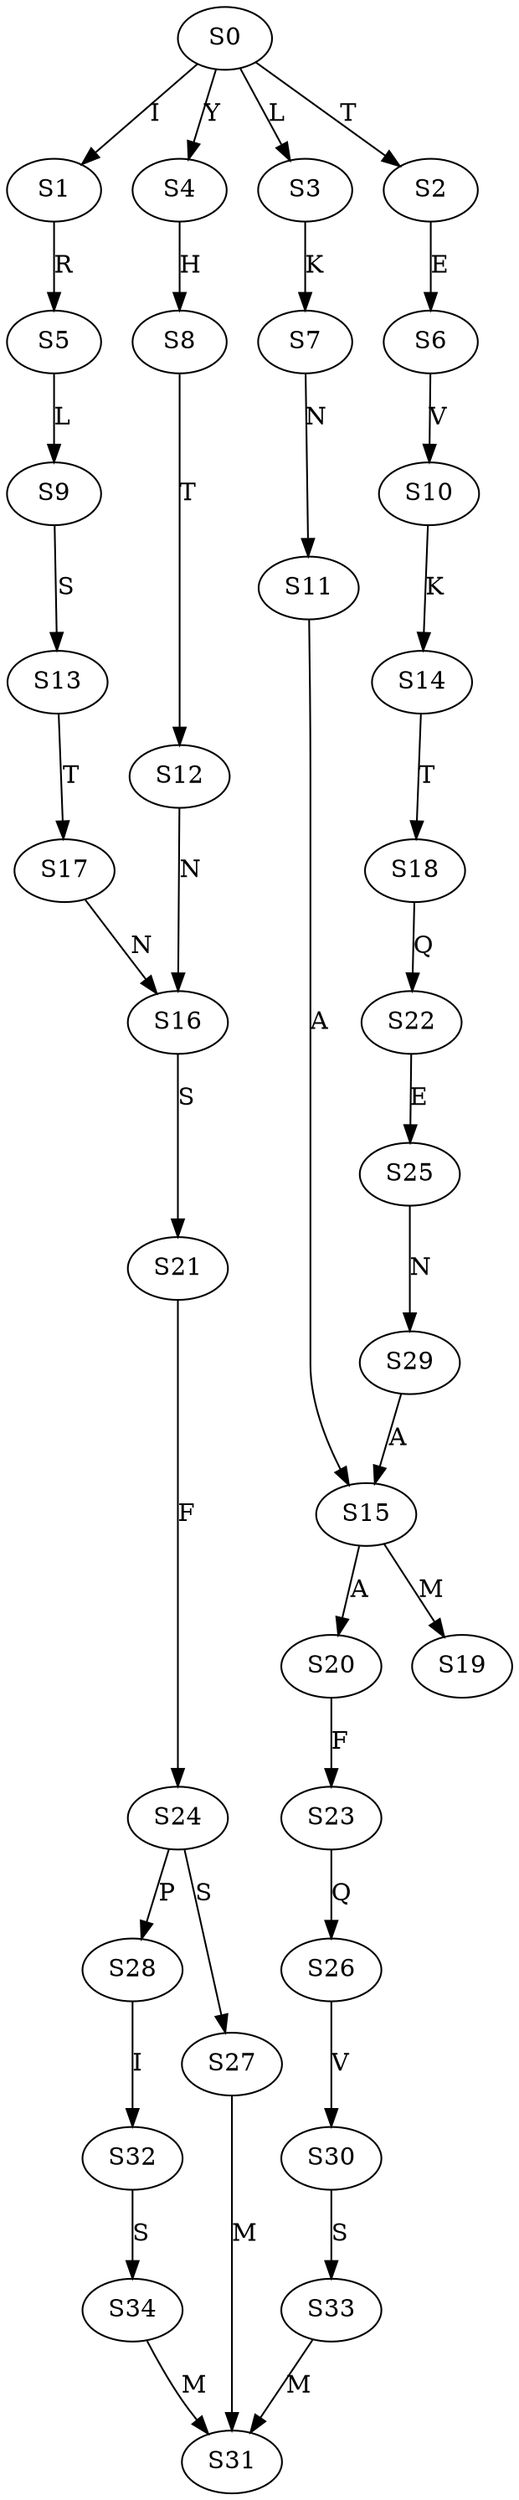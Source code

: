 strict digraph  {
	S0 -> S1 [ label = I ];
	S0 -> S2 [ label = T ];
	S0 -> S3 [ label = L ];
	S0 -> S4 [ label = Y ];
	S1 -> S5 [ label = R ];
	S2 -> S6 [ label = E ];
	S3 -> S7 [ label = K ];
	S4 -> S8 [ label = H ];
	S5 -> S9 [ label = L ];
	S6 -> S10 [ label = V ];
	S7 -> S11 [ label = N ];
	S8 -> S12 [ label = T ];
	S9 -> S13 [ label = S ];
	S10 -> S14 [ label = K ];
	S11 -> S15 [ label = A ];
	S12 -> S16 [ label = N ];
	S13 -> S17 [ label = T ];
	S14 -> S18 [ label = T ];
	S15 -> S19 [ label = M ];
	S15 -> S20 [ label = A ];
	S16 -> S21 [ label = S ];
	S17 -> S16 [ label = N ];
	S18 -> S22 [ label = Q ];
	S20 -> S23 [ label = F ];
	S21 -> S24 [ label = F ];
	S22 -> S25 [ label = E ];
	S23 -> S26 [ label = Q ];
	S24 -> S27 [ label = S ];
	S24 -> S28 [ label = P ];
	S25 -> S29 [ label = N ];
	S26 -> S30 [ label = V ];
	S27 -> S31 [ label = M ];
	S28 -> S32 [ label = I ];
	S29 -> S15 [ label = A ];
	S30 -> S33 [ label = S ];
	S32 -> S34 [ label = S ];
	S33 -> S31 [ label = M ];
	S34 -> S31 [ label = M ];
}
